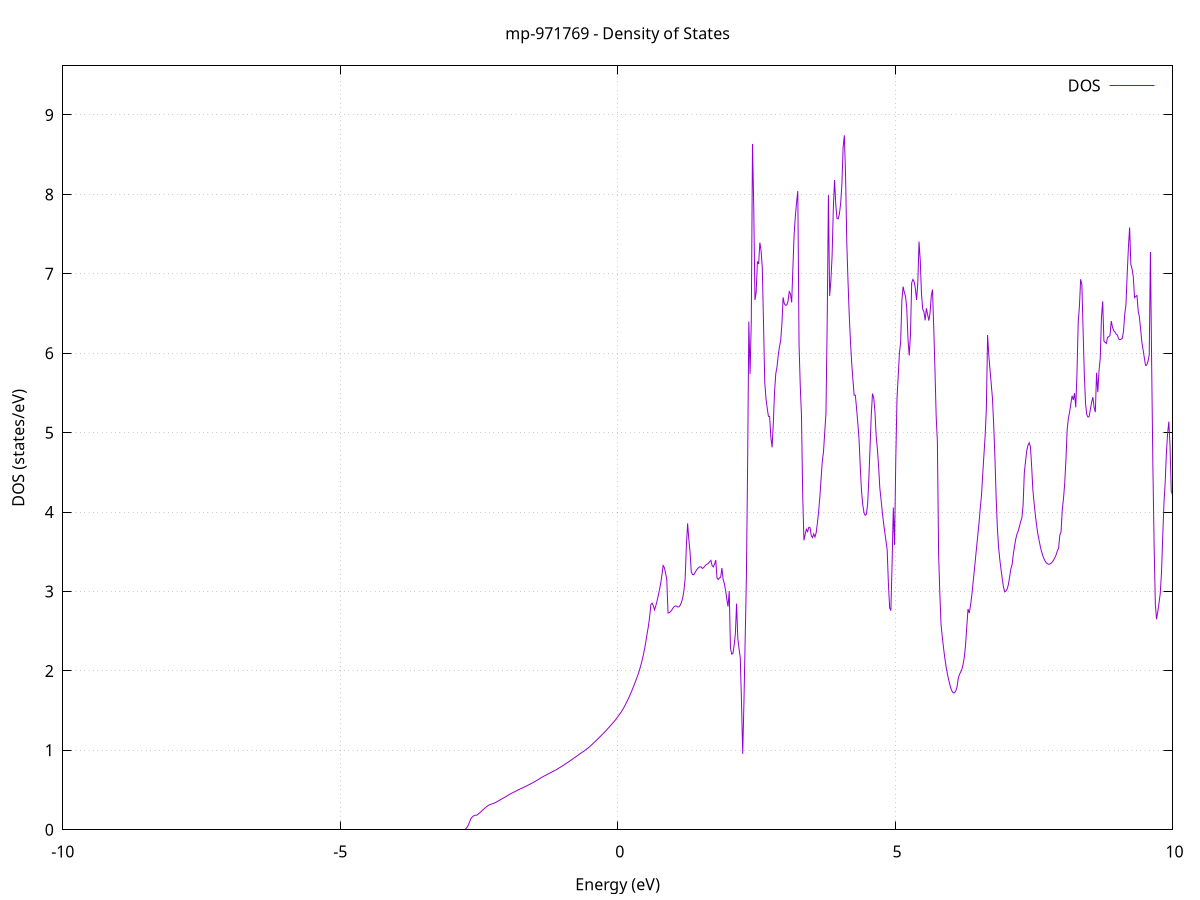 set title 'mp-971769 - Density of States'
set xlabel 'Energy (eV)'
set ylabel 'DOS (states/eV)'
set grid
set xrange [-10:10]
set yrange [0:9.618]
set xzeroaxis lt -1
set terminal png size 800,600
set output 'mp-971769_dos_gnuplot.png'
plot '-' using 1:2 with lines title 'DOS'
-24.712600 0.000000
-24.690500 0.000000
-24.668500 0.000000
-24.646400 0.000000
-24.624300 0.000000
-24.602200 0.000000
-24.580200 0.000000
-24.558100 0.000000
-24.536000 0.000000
-24.514000 0.000000
-24.491900 0.000000
-24.469800 0.000000
-24.447800 0.000000
-24.425700 0.000000
-24.403600 0.000000
-24.381600 0.000000
-24.359500 0.000000
-24.337400 0.000000
-24.315400 0.000000
-24.293300 0.000000
-24.271200 0.000000
-24.249200 0.000000
-24.227100 0.000000
-24.205000 0.000000
-24.183000 0.000000
-24.160900 0.000000
-24.138800 0.000000
-24.116800 0.000000
-24.094700 0.000000
-24.072600 0.000000
-24.050600 0.000000
-24.028500 0.000000
-24.006400 0.000000
-23.984400 0.000000
-23.962300 0.000000
-23.940200 0.000000
-23.918200 0.000000
-23.896100 0.000000
-23.874000 0.000000
-23.852000 0.000000
-23.829900 0.000000
-23.807800 0.000000
-23.785700 0.000000
-23.763700 0.000000
-23.741600 0.000000
-23.719500 0.000000
-23.697500 0.000000
-23.675400 0.000000
-23.653300 0.000000
-23.631300 0.000000
-23.609200 0.000000
-23.587100 0.000000
-23.565100 0.000000
-23.543000 0.000000
-23.520900 0.000000
-23.498900 0.000000
-23.476800 0.000000
-23.454700 0.000000
-23.432700 0.000000
-23.410600 0.000000
-23.388500 0.000000
-23.366500 0.000000
-23.344400 0.000000
-23.322300 0.000000
-23.300300 0.000000
-23.278200 0.000000
-23.256100 0.000000
-23.234100 0.000000
-23.212000 0.000000
-23.189900 0.000000
-23.167900 0.000000
-23.145800 0.000000
-23.123700 0.000000
-23.101700 0.000000
-23.079600 0.000000
-23.057500 0.000000
-23.035500 0.000000
-23.013400 0.000000
-22.991300 0.000000
-22.969200 0.000000
-22.947200 0.000000
-22.925100 0.000000
-22.903000 0.000000
-22.881000 0.000000
-22.858900 0.000000
-22.836800 0.000000
-22.814800 0.000000
-22.792700 0.000000
-22.770600 0.000000
-22.748600 0.000000
-22.726500 0.000000
-22.704400 0.036300
-22.682400 3.810300
-22.660300 20.088500
-22.638200 26.431300
-22.616200 37.421100
-22.594100 72.568400
-22.572000 47.389700
-22.550000 45.736600
-22.527900 30.414500
-22.505800 14.808900
-22.483800 16.180000
-22.461700 24.388100
-22.439600 28.371700
-22.417600 34.841700
-22.395500 37.044000
-22.373400 42.501600
-22.351400 51.500900
-22.329300 58.824800
-22.307200 58.738600
-22.285200 62.095600
-22.263100 62.239700
-22.241000 79.664000
-22.219000 89.494200
-22.196900 52.018500
-22.174800 36.129500
-22.152700 20.804800
-22.130700 1.027600
-22.108600 0.000000
-22.086500 0.000000
-22.064500 0.000000
-22.042400 0.000000
-22.020300 0.000000
-21.998300 0.000000
-21.976200 0.000000
-21.954100 0.000000
-21.932100 0.000000
-21.910000 0.000000
-21.887900 0.000000
-21.865900 0.000000
-21.843800 0.000000
-21.821700 0.000000
-21.799700 0.000000
-21.777600 0.000000
-21.755500 0.000000
-21.733500 0.000000
-21.711400 0.000000
-21.689300 0.000000
-21.667300 0.000000
-21.645200 0.000000
-21.623100 0.000000
-21.601100 0.000000
-21.579000 0.000000
-21.556900 0.000000
-21.534900 0.000000
-21.512800 0.000000
-21.490700 0.000000
-21.468700 0.000000
-21.446600 0.000000
-21.424500 0.000000
-21.402500 0.000000
-21.380400 0.000000
-21.358300 0.000000
-21.336200 0.000000
-21.314200 0.000000
-21.292100 0.000000
-21.270000 0.000000
-21.248000 0.000000
-21.225900 0.000000
-21.203800 0.000000
-21.181800 0.000000
-21.159700 0.000000
-21.137600 0.000000
-21.115600 0.000000
-21.093500 0.000000
-21.071400 0.000000
-21.049400 0.000000
-21.027300 0.000000
-21.005200 0.000000
-20.983200 0.000000
-20.961100 0.000000
-20.939000 0.000000
-20.917000 0.000000
-20.894900 0.000000
-20.872800 0.000000
-20.850800 0.000000
-20.828700 0.000000
-20.806600 0.000000
-20.784600 0.000000
-20.762500 0.000000
-20.740400 0.000000
-20.718400 0.000000
-20.696300 0.000000
-20.674200 0.000000
-20.652200 0.000000
-20.630100 0.000000
-20.608000 0.000000
-20.586000 0.000000
-20.563900 0.000000
-20.541800 0.000000
-20.519700 0.000000
-20.497700 0.000000
-20.475600 0.000000
-20.453500 0.000000
-20.431500 0.000000
-20.409400 0.000000
-20.387300 0.000000
-20.365300 0.000000
-20.343200 0.000000
-20.321100 0.000000
-20.299100 0.000000
-20.277000 0.000000
-20.254900 0.000000
-20.232900 0.000000
-20.210800 0.000000
-20.188700 0.000000
-20.166700 0.000000
-20.144600 0.000000
-20.122500 0.000000
-20.100500 0.000000
-20.078400 0.000000
-20.056300 0.000000
-20.034300 0.000000
-20.012200 0.000000
-19.990100 0.000000
-19.968100 0.000000
-19.946000 0.000000
-19.923900 0.000000
-19.901900 0.000000
-19.879800 0.000000
-19.857700 0.000000
-19.835700 0.000000
-19.813600 0.000000
-19.791500 0.000000
-19.769500 0.000000
-19.747400 0.000000
-19.725300 0.000000
-19.703200 0.000000
-19.681200 0.000000
-19.659100 0.000000
-19.637000 0.000000
-19.615000 0.000000
-19.592900 0.000000
-19.570800 0.000000
-19.548800 0.000000
-19.526700 0.000000
-19.504600 0.000000
-19.482600 0.000000
-19.460500 0.000000
-19.438400 0.000000
-19.416400 0.000000
-19.394300 0.000000
-19.372200 0.000000
-19.350200 0.000000
-19.328100 0.000000
-19.306000 0.000000
-19.284000 0.000000
-19.261900 0.000000
-19.239800 0.000000
-19.217800 0.000000
-19.195700 0.000000
-19.173600 0.000000
-19.151600 0.000000
-19.129500 0.000000
-19.107400 0.000000
-19.085400 0.000000
-19.063300 0.000000
-19.041200 0.000000
-19.019200 0.000000
-18.997100 0.000000
-18.975000 0.000000
-18.953000 0.000000
-18.930900 0.000000
-18.908800 0.000000
-18.886700 0.000000
-18.864700 0.000000
-18.842600 0.000000
-18.820500 0.000000
-18.798500 0.000000
-18.776400 0.000000
-18.754300 0.000000
-18.732300 0.000000
-18.710200 0.000000
-18.688100 0.000000
-18.666100 0.000000
-18.644000 0.000000
-18.621900 0.000000
-18.599900 0.000000
-18.577800 0.000000
-18.555700 0.000000
-18.533700 0.000000
-18.511600 0.000000
-18.489500 0.000000
-18.467500 0.000000
-18.445400 0.000000
-18.423300 0.000000
-18.401300 0.000000
-18.379200 0.000000
-18.357100 0.000000
-18.335100 0.000000
-18.313000 0.000000
-18.290900 0.000000
-18.268900 0.000000
-18.246800 0.000000
-18.224700 0.000000
-18.202700 0.000000
-18.180600 0.000000
-18.158500 0.000000
-18.136500 0.000000
-18.114400 0.000000
-18.092300 0.000000
-18.070200 0.000000
-18.048200 0.000000
-18.026100 0.000000
-18.004000 0.000000
-17.982000 0.000000
-17.959900 0.000000
-17.937800 0.000000
-17.915800 0.000000
-17.893700 0.000000
-17.871600 0.000000
-17.849600 0.000000
-17.827500 0.000000
-17.805400 0.000000
-17.783400 0.000000
-17.761300 0.000000
-17.739200 0.000000
-17.717200 0.000000
-17.695100 0.000000
-17.673000 0.000000
-17.651000 0.000000
-17.628900 0.000000
-17.606800 0.000000
-17.584800 0.000000
-17.562700 0.000000
-17.540600 0.000000
-17.518600 0.000000
-17.496500 0.000000
-17.474400 0.000000
-17.452400 0.000000
-17.430300 0.000000
-17.408200 0.000000
-17.386200 0.000000
-17.364100 0.000000
-17.342000 0.000000
-17.320000 0.000000
-17.297900 0.000000
-17.275800 0.000000
-17.253800 0.000000
-17.231700 0.000000
-17.209600 0.000000
-17.187500 0.000000
-17.165500 0.000000
-17.143400 0.000000
-17.121300 0.000000
-17.099300 0.000000
-17.077200 0.000000
-17.055100 0.000000
-17.033100 0.000000
-17.011000 0.000000
-16.988900 0.000000
-16.966900 0.000000
-16.944800 0.000000
-16.922700 0.000000
-16.900700 0.000000
-16.878600 0.000000
-16.856500 0.000000
-16.834500 0.000000
-16.812400 0.000000
-16.790300 0.000000
-16.768300 0.000000
-16.746200 0.000000
-16.724100 0.000000
-16.702100 0.000000
-16.680000 0.000000
-16.657900 0.000000
-16.635900 0.000000
-16.613800 0.000000
-16.591700 0.000000
-16.569700 0.000000
-16.547600 0.000000
-16.525500 0.000000
-16.503500 0.000000
-16.481400 0.000000
-16.459300 0.000000
-16.437300 0.000000
-16.415200 0.000000
-16.393100 0.000000
-16.371000 0.000000
-16.349000 0.000000
-16.326900 0.000000
-16.304800 0.000000
-16.282800 0.000000
-16.260700 0.000000
-16.238600 0.000000
-16.216600 0.000000
-16.194500 0.000000
-16.172400 0.000000
-16.150400 0.000000
-16.128300 0.000000
-16.106200 0.000000
-16.084200 0.000000
-16.062100 0.000000
-16.040000 0.000000
-16.018000 0.000000
-15.995900 0.000000
-15.973800 0.000000
-15.951800 0.000000
-15.929700 0.000000
-15.907600 0.000000
-15.885600 0.000000
-15.863500 0.000000
-15.841400 0.000000
-15.819400 0.000000
-15.797300 0.000000
-15.775200 0.000000
-15.753200 0.000000
-15.731100 0.000000
-15.709000 0.000000
-15.687000 0.000000
-15.664900 0.000000
-15.642800 0.000000
-15.620800 0.000000
-15.598700 0.000000
-15.576600 0.000000
-15.554500 0.000000
-15.532500 0.000000
-15.510400 0.000000
-15.488300 0.000000
-15.466300 0.000000
-15.444200 0.000000
-15.422100 0.000000
-15.400100 0.000000
-15.378000 0.000000
-15.355900 0.000000
-15.333900 0.000000
-15.311800 0.000000
-15.289700 0.000000
-15.267700 0.000000
-15.245600 0.000000
-15.223500 0.000000
-15.201500 0.000000
-15.179400 0.000000
-15.157300 0.000000
-15.135300 0.000000
-15.113200 0.000000
-15.091100 0.000000
-15.069100 0.000000
-15.047000 0.000000
-15.024900 0.000000
-15.002900 0.000000
-14.980800 0.000000
-14.958700 0.000000
-14.936700 0.000000
-14.914600 0.000000
-14.892500 0.000000
-14.870500 0.000000
-14.848400 0.000000
-14.826300 0.000000
-14.804300 0.000000
-14.782200 0.000000
-14.760100 0.000000
-14.738000 0.000000
-14.716000 0.000000
-14.693900 0.000000
-14.671800 0.000000
-14.649800 0.000000
-14.627700 0.000000
-14.605600 0.000000
-14.583600 0.000000
-14.561500 0.000000
-14.539400 0.000000
-14.517400 0.000000
-14.495300 0.000000
-14.473200 0.000000
-14.451200 0.000000
-14.429100 0.000000
-14.407000 0.000000
-14.385000 0.000000
-14.362900 0.000000
-14.340800 0.000000
-14.318800 0.000000
-14.296700 0.000000
-14.274600 0.000000
-14.252600 0.000000
-14.230500 0.000000
-14.208400 0.000000
-14.186400 0.000000
-14.164300 0.000000
-14.142200 0.000000
-14.120200 0.000000
-14.098100 0.000000
-14.076000 0.000000
-14.054000 0.000000
-14.031900 0.000000
-14.009800 0.000000
-13.987800 0.000000
-13.965700 0.000000
-13.943600 0.000000
-13.921500 0.000000
-13.899500 0.000000
-13.877400 0.000000
-13.855300 0.000000
-13.833300 0.000000
-13.811200 0.000000
-13.789100 0.000000
-13.767100 0.000000
-13.745000 0.000000
-13.722900 0.000000
-13.700900 0.000000
-13.678800 0.000000
-13.656700 0.000000
-13.634700 0.000000
-13.612600 0.000000
-13.590500 0.000000
-13.568500 0.000000
-13.546400 0.000000
-13.524300 0.000000
-13.502300 0.000000
-13.480200 0.000000
-13.458100 0.000000
-13.436100 0.000000
-13.414000 0.000000
-13.391900 0.000000
-13.369900 0.000000
-13.347800 0.000000
-13.325700 0.000000
-13.303700 0.000000
-13.281600 0.000000
-13.259500 0.000000
-13.237500 0.000000
-13.215400 0.000000
-13.193300 0.000000
-13.171300 0.000000
-13.149200 0.000000
-13.127100 0.000000
-13.105000 0.000000
-13.083000 0.000000
-13.060900 0.000000
-13.038800 0.000000
-13.016800 0.000000
-12.994700 0.000000
-12.972600 0.000000
-12.950600 0.000000
-12.928500 0.000000
-12.906400 0.000000
-12.884400 0.000000
-12.862300 0.000000
-12.840200 0.000000
-12.818200 0.000000
-12.796100 0.000000
-12.774000 0.000000
-12.752000 0.000000
-12.729900 0.000000
-12.707800 0.000000
-12.685800 0.000000
-12.663700 0.000000
-12.641600 0.000000
-12.619600 0.000000
-12.597500 0.000000
-12.575400 0.000000
-12.553400 0.000000
-12.531300 0.000000
-12.509200 0.000000
-12.487200 0.000000
-12.465100 0.000000
-12.443000 0.000000
-12.421000 0.000000
-12.398900 0.000000
-12.376800 0.000000
-12.354800 0.000000
-12.332700 0.000000
-12.310600 0.000000
-12.288500 0.000000
-12.266500 0.000000
-12.244400 0.000000
-12.222300 0.000000
-12.200300 0.000000
-12.178200 0.000000
-12.156100 0.000000
-12.134100 0.000000
-12.112000 0.000000
-12.089900 0.000000
-12.067900 0.000000
-12.045800 0.000000
-12.023700 0.000000
-12.001700 0.000000
-11.979600 0.000000
-11.957500 0.000000
-11.935500 0.000000
-11.913400 0.000000
-11.891300 0.000000
-11.869300 0.000000
-11.847200 0.000000
-11.825100 0.000000
-11.803100 0.000000
-11.781000 0.000000
-11.758900 0.000000
-11.736900 0.000000
-11.714800 0.000000
-11.692700 0.000000
-11.670700 0.000000
-11.648600 0.000000
-11.626500 0.000000
-11.604500 0.000000
-11.582400 0.000000
-11.560300 0.000000
-11.538300 0.000000
-11.516200 0.000000
-11.494100 0.000000
-11.472000 0.000000
-11.450000 0.000000
-11.427900 0.000000
-11.405800 0.000000
-11.383800 0.000000
-11.361700 0.000000
-11.339600 0.000000
-11.317600 0.000000
-11.295500 0.000000
-11.273400 0.000000
-11.251400 0.000000
-11.229300 0.000000
-11.207200 0.000000
-11.185200 0.000000
-11.163100 0.000000
-11.141000 0.000000
-11.119000 0.000000
-11.096900 0.000000
-11.074800 0.000000
-11.052800 0.000000
-11.030700 0.000000
-11.008600 0.000000
-10.986600 0.000000
-10.964500 0.000000
-10.942400 0.000000
-10.920400 0.000000
-10.898300 0.000000
-10.876200 0.000000
-10.854200 0.000000
-10.832100 0.000000
-10.810000 0.000000
-10.788000 0.000000
-10.765900 0.000000
-10.743800 0.000000
-10.721800 0.000000
-10.699700 0.000000
-10.677600 0.000000
-10.655500 0.000000
-10.633500 0.000000
-10.611400 0.000000
-10.589300 0.000000
-10.567300 0.000000
-10.545200 0.000000
-10.523100 0.000000
-10.501100 0.000000
-10.479000 0.000000
-10.456900 0.000000
-10.434900 0.000000
-10.412800 0.000000
-10.390700 0.000000
-10.368700 0.000000
-10.346600 0.000000
-10.324500 0.000000
-10.302500 0.000000
-10.280400 0.000000
-10.258300 0.000000
-10.236300 0.000000
-10.214200 0.000000
-10.192100 0.000000
-10.170100 0.000000
-10.148000 0.000000
-10.125900 0.000000
-10.103900 0.000000
-10.081800 0.000000
-10.059700 0.000000
-10.037700 0.000000
-10.015600 0.000000
-9.993500 0.000000
-9.971500 0.000000
-9.949400 0.000000
-9.927300 0.000000
-9.905300 0.000000
-9.883200 0.000000
-9.861100 0.000000
-9.839000 0.000000
-9.817000 0.000000
-9.794900 0.000000
-9.772800 0.000000
-9.750800 0.000000
-9.728700 0.000000
-9.706600 0.000000
-9.684600 0.000000
-9.662500 0.000000
-9.640400 0.000000
-9.618400 0.000000
-9.596300 0.000000
-9.574200 0.000000
-9.552200 0.000000
-9.530100 0.000000
-9.508000 0.000000
-9.486000 0.000000
-9.463900 0.000000
-9.441800 0.000000
-9.419800 0.000000
-9.397700 0.000000
-9.375600 0.000000
-9.353600 0.000000
-9.331500 0.000000
-9.309400 0.000000
-9.287400 0.000000
-9.265300 0.000000
-9.243200 0.000000
-9.221200 0.000000
-9.199100 0.000000
-9.177000 0.000000
-9.155000 0.000000
-9.132900 0.000000
-9.110800 0.000000
-9.088800 0.000000
-9.066700 0.000000
-9.044600 0.000000
-9.022500 0.000000
-9.000500 0.000000
-8.978400 0.000000
-8.956300 0.000000
-8.934300 0.000000
-8.912200 0.000000
-8.890100 0.000000
-8.868100 0.000000
-8.846000 0.000000
-8.823900 0.000000
-8.801900 0.000000
-8.779800 0.000000
-8.757700 0.000000
-8.735700 0.000000
-8.713600 0.000000
-8.691500 0.000000
-8.669500 0.000000
-8.647400 0.000000
-8.625300 0.000000
-8.603300 0.000000
-8.581200 0.000000
-8.559100 0.000000
-8.537100 0.000000
-8.515000 0.000000
-8.492900 0.000000
-8.470900 0.000000
-8.448800 0.000000
-8.426700 0.000000
-8.404700 0.000000
-8.382600 0.000000
-8.360500 0.000000
-8.338500 0.000000
-8.316400 0.000000
-8.294300 0.000000
-8.272300 0.000000
-8.250200 0.000000
-8.228100 0.000000
-8.206000 0.000000
-8.184000 0.000000
-8.161900 0.000000
-8.139800 0.000000
-8.117800 0.000000
-8.095700 0.000000
-8.073600 0.000000
-8.051600 0.000000
-8.029500 0.000000
-8.007400 0.000000
-7.985400 0.000000
-7.963300 0.000000
-7.941200 0.000000
-7.919200 0.000000
-7.897100 0.000000
-7.875000 0.000000
-7.853000 0.000000
-7.830900 0.000000
-7.808800 0.000000
-7.786800 0.000000
-7.764700 0.000000
-7.742600 0.000000
-7.720600 0.000000
-7.698500 0.000000
-7.676400 0.000000
-7.654400 0.000000
-7.632300 0.000000
-7.610200 0.000000
-7.588200 0.000000
-7.566100 0.000000
-7.544000 0.000000
-7.522000 0.000000
-7.499900 0.000000
-7.477800 0.000000
-7.455800 0.000000
-7.433700 0.000000
-7.411600 0.000000
-7.389600 0.000000
-7.367500 0.000000
-7.345400 0.000000
-7.323300 0.000000
-7.301300 0.000000
-7.279200 0.000000
-7.257100 0.000000
-7.235100 0.000000
-7.213000 0.000000
-7.190900 0.000000
-7.168900 0.000000
-7.146800 0.000000
-7.124700 0.000000
-7.102700 0.000000
-7.080600 0.000000
-7.058500 0.000000
-7.036500 0.000000
-7.014400 0.000000
-6.992300 0.000000
-6.970300 0.000000
-6.948200 0.000000
-6.926100 0.000000
-6.904100 0.000000
-6.882000 0.000000
-6.859900 0.000000
-6.837900 0.000000
-6.815800 0.000000
-6.793700 0.000000
-6.771700 0.000000
-6.749600 0.000000
-6.727500 0.000000
-6.705500 0.000000
-6.683400 0.000000
-6.661300 0.000000
-6.639300 0.000000
-6.617200 0.000000
-6.595100 0.000000
-6.573100 0.000000
-6.551000 0.000000
-6.528900 0.000000
-6.506800 0.000000
-6.484800 0.000000
-6.462700 0.000000
-6.440600 0.000000
-6.418600 0.000000
-6.396500 0.000000
-6.374400 0.000000
-6.352400 0.000000
-6.330300 0.000000
-6.308200 0.000000
-6.286200 0.000000
-6.264100 0.000000
-6.242000 0.000000
-6.220000 0.000000
-6.197900 0.000000
-6.175800 0.000000
-6.153800 0.000000
-6.131700 0.000000
-6.109600 0.000000
-6.087600 0.000000
-6.065500 0.000000
-6.043400 0.000000
-6.021400 0.000000
-5.999300 0.000000
-5.977200 0.000000
-5.955200 0.000000
-5.933100 0.000000
-5.911000 0.000000
-5.889000 0.000000
-5.866900 0.000000
-5.844800 0.000000
-5.822800 0.000000
-5.800700 0.000000
-5.778600 0.000000
-5.756600 0.000000
-5.734500 0.000000
-5.712400 0.000000
-5.690300 0.000000
-5.668300 0.000000
-5.646200 0.000000
-5.624100 0.000000
-5.602100 0.000000
-5.580000 0.000000
-5.557900 0.000000
-5.535900 0.000000
-5.513800 0.000000
-5.491700 0.000000
-5.469700 0.000000
-5.447600 0.000000
-5.425500 0.000000
-5.403500 0.000000
-5.381400 0.000000
-5.359300 0.000000
-5.337300 0.000000
-5.315200 0.000000
-5.293100 0.000000
-5.271100 0.000000
-5.249000 0.000000
-5.226900 0.000000
-5.204900 0.000000
-5.182800 0.000000
-5.160700 0.000000
-5.138700 0.000000
-5.116600 0.000000
-5.094500 0.000000
-5.072500 0.000000
-5.050400 0.000000
-5.028300 0.000000
-5.006300 0.000000
-4.984200 0.000000
-4.962100 0.000000
-4.940100 0.000000
-4.918000 0.000000
-4.895900 0.000000
-4.873800 0.000000
-4.851800 0.000000
-4.829700 0.000000
-4.807600 0.000000
-4.785600 0.000000
-4.763500 0.000000
-4.741400 0.000000
-4.719400 0.000000
-4.697300 0.000000
-4.675200 0.000000
-4.653200 0.000000
-4.631100 0.000000
-4.609000 0.000000
-4.587000 0.000000
-4.564900 0.000000
-4.542800 0.000000
-4.520800 0.000000
-4.498700 0.000000
-4.476600 0.000000
-4.454600 0.000000
-4.432500 0.000000
-4.410400 0.000000
-4.388400 0.000000
-4.366300 0.000000
-4.344200 0.000000
-4.322200 0.000000
-4.300100 0.000000
-4.278000 0.000000
-4.256000 0.000000
-4.233900 0.000000
-4.211800 0.000000
-4.189800 0.000000
-4.167700 0.000000
-4.145600 0.000000
-4.123600 0.000000
-4.101500 0.000000
-4.079400 0.000000
-4.057300 0.000000
-4.035300 0.000000
-4.013200 0.000000
-3.991100 0.000000
-3.969100 0.000000
-3.947000 0.000000
-3.924900 0.000000
-3.902900 0.000000
-3.880800 0.000000
-3.858700 0.000000
-3.836700 0.000000
-3.814600 0.000000
-3.792500 0.000000
-3.770500 0.000000
-3.748400 0.000000
-3.726300 0.000000
-3.704300 0.000000
-3.682200 0.000000
-3.660100 0.000000
-3.638100 0.000000
-3.616000 0.000000
-3.593900 0.000000
-3.571900 0.000000
-3.549800 0.000000
-3.527700 0.000000
-3.505700 0.000000
-3.483600 0.000000
-3.461500 0.000000
-3.439500 0.000000
-3.417400 0.000000
-3.395300 0.000000
-3.373300 0.000000
-3.351200 0.000000
-3.329100 0.000000
-3.307100 0.000000
-3.285000 0.000000
-3.262900 0.000000
-3.240800 0.000000
-3.218800 0.000000
-3.196700 0.000000
-3.174600 0.000000
-3.152600 0.000000
-3.130500 0.000000
-3.108400 0.000000
-3.086400 0.000000
-3.064300 0.000000
-3.042200 0.000000
-3.020200 0.000000
-2.998100 0.000000
-2.976000 0.000000
-2.954000 0.000000
-2.931900 0.000000
-2.909800 0.000000
-2.887800 0.000000
-2.865700 0.000000
-2.843600 0.000000
-2.821600 0.000000
-2.799500 0.000000
-2.777400 0.000000
-2.755400 0.002900
-2.733300 0.014300
-2.711200 0.034300
-2.689200 0.062800
-2.667100 0.099900
-2.645000 0.140800
-2.623000 0.159100
-2.600900 0.172300
-2.578800 0.180600
-2.556800 0.183900
-2.534700 0.185000
-2.512600 0.197900
-2.490600 0.211100
-2.468500 0.224600
-2.446400 0.238400
-2.424300 0.252400
-2.402300 0.266800
-2.380200 0.280500
-2.358100 0.292900
-2.336100 0.304000
-2.314000 0.313100
-2.291900 0.319800
-2.269900 0.325000
-2.247800 0.330000
-2.225700 0.334900
-2.203700 0.341800
-2.181600 0.350300
-2.159500 0.359200
-2.137500 0.368100
-2.115400 0.377100
-2.093300 0.386000
-2.071300 0.395000
-2.049200 0.404000
-2.027100 0.413000
-2.005100 0.422000
-1.983000 0.431000
-1.960900 0.440300
-1.938900 0.449800
-1.916800 0.457900
-1.894700 0.465600
-1.872700 0.473400
-1.850600 0.481100
-1.828500 0.489000
-1.806500 0.497300
-1.784400 0.505200
-1.762300 0.512700
-1.740300 0.519700
-1.718200 0.526200
-1.696100 0.533500
-1.674100 0.541000
-1.652000 0.548600
-1.629900 0.556400
-1.607800 0.564300
-1.585800 0.572100
-1.563700 0.580000
-1.541600 0.587900
-1.519600 0.596600
-1.497500 0.605500
-1.475400 0.614300
-1.453400 0.623300
-1.431300 0.632500
-1.409200 0.641700
-1.387200 0.651100
-1.365100 0.660500
-1.343000 0.669400
-1.321000 0.677900
-1.298900 0.685900
-1.276800 0.693800
-1.254800 0.701800
-1.232700 0.710100
-1.210600 0.718700
-1.188600 0.727100
-1.166500 0.735000
-1.144400 0.742800
-1.122400 0.750500
-1.100300 0.758200
-1.078200 0.768300
-1.056200 0.777700
-1.034100 0.787200
-1.012000 0.796800
-0.990000 0.806600
-0.967900 0.816500
-0.945800 0.826500
-0.923800 0.836800
-0.901700 0.847100
-0.879600 0.857500
-0.857600 0.868100
-0.835500 0.878800
-0.813400 0.889600
-0.791300 0.900400
-0.769300 0.911400
-0.747200 0.922300
-0.725100 0.933300
-0.703100 0.944300
-0.681000 0.955400
-0.658900 0.966000
-0.636900 0.976700
-0.614800 0.987400
-0.592700 0.998300
-0.570700 1.009700
-0.548600 1.021500
-0.526500 1.033900
-0.504500 1.047000
-0.482400 1.060700
-0.460300 1.074800
-0.438300 1.089400
-0.416200 1.104300
-0.394100 1.119000
-0.372100 1.133800
-0.350000 1.148800
-0.327900 1.164000
-0.305900 1.179400
-0.283800 1.194900
-0.261700 1.210600
-0.239700 1.226500
-0.217600 1.242800
-0.195500 1.259400
-0.173500 1.276400
-0.151400 1.293500
-0.129300 1.310800
-0.107300 1.328200
-0.085200 1.345800
-0.063100 1.363600
-0.041100 1.381600
-0.019000 1.402400
0.003100 1.423400
0.025200 1.444900
0.047200 1.466500
0.069300 1.489100
0.091400 1.513500
0.113400 1.540400
0.135500 1.569700
0.157600 1.600900
0.179600 1.631800
0.201700 1.663700
0.223800 1.698000
0.245800 1.734200
0.267900 1.771600
0.290000 1.810300
0.312000 1.849900
0.334100 1.890600
0.356200 1.932400
0.378200 1.977900
0.400300 2.028000
0.422400 2.082300
0.444400 2.143000
0.466500 2.211000
0.488600 2.289200
0.510600 2.377500
0.532700 2.475100
0.554800 2.565400
0.576800 2.681200
0.598900 2.836200
0.621000 2.853300
0.643000 2.820700
0.665100 2.768900
0.687200 2.818800
0.709200 2.877600
0.731300 2.946300
0.753400 3.019300
0.775400 3.099900
0.797500 3.204000
0.819600 3.327600
0.841700 3.301300
0.863700 3.232000
0.885800 3.148700
0.907900 2.729500
0.929900 2.734200
0.952000 2.746400
0.974100 2.765100
0.996100 2.790000
1.018200 2.809700
1.040300 2.817800
1.062300 2.815600
1.084400 2.805600
1.106500 2.807000
1.128500 2.827900
1.150600 2.865500
1.172700 2.921800
1.194700 3.011500
1.216800 3.164800
1.238900 3.576200
1.260900 3.857900
1.283000 3.655400
1.305100 3.498800
1.327100 3.247100
1.349200 3.213100
1.371300 3.210700
1.393300 3.236500
1.415400 3.263200
1.437500 3.285100
1.459500 3.300800
1.481600 3.310300
1.503700 3.311100
1.525700 3.290400
1.547800 3.299400
1.569900 3.318800
1.591900 3.335100
1.614000 3.344800
1.636100 3.354200
1.658200 3.375200
1.680200 3.392300
1.702300 3.326100
1.724400 3.310100
1.746400 3.344700
1.768500 3.395000
1.790600 3.169800
1.812600 3.150800
1.834700 3.169800
1.856800 3.180400
1.878800 3.295200
1.900900 3.150300
1.923000 3.100600
1.945000 3.015100
1.967100 2.903200
1.989200 2.810800
2.011200 3.006200
2.033300 2.289900
2.055400 2.211200
2.077400 2.220100
2.099500 2.322700
2.121600 2.467600
2.143600 2.847700
2.165700 2.410400
2.187800 2.278700
2.209800 2.167500
2.231900 1.617600
2.254000 0.956900
2.276000 1.595100
2.298100 2.385600
2.320200 3.168600
2.342200 4.577000
2.364300 6.399300
2.386400 5.739100
2.408400 6.395100
2.430500 8.635000
2.452600 7.849400
2.474600 6.670400
2.496700 6.767900
2.518800 7.155500
2.540900 7.123300
2.562900 7.392700
2.585000 7.292000
2.607100 7.075100
2.629100 6.370800
2.651200 5.636100
2.673300 5.429500
2.695300 5.311600
2.717400 5.205800
2.739500 5.202000
2.761500 4.940200
2.783600 4.815400
2.805700 5.119800
2.827700 5.511600
2.849800 5.741200
2.871900 5.826200
2.893900 5.972800
2.916000 6.078700
2.938100 6.158300
2.960100 6.365300
2.982200 6.703500
3.004300 6.622900
3.026300 6.603700
3.048400 6.608200
3.070500 6.655300
3.092500 6.776100
3.114600 6.746700
3.136700 6.640300
3.158700 7.080100
3.180800 7.495400
3.202900 7.726900
3.224900 7.898500
3.247000 8.042000
3.269100 6.117200
3.291100 5.592500
3.313200 5.213800
3.335300 4.214200
3.357400 3.644200
3.379400 3.718800
3.401500 3.783800
3.423600 3.754300
3.445600 3.808600
3.467700 3.802500
3.489800 3.701400
3.511800 3.679600
3.533900 3.724600
3.556000 3.685200
3.578000 3.740400
3.600100 3.861400
3.622200 4.004500
3.644200 4.187300
3.666300 4.418000
3.688400 4.640900
3.710400 4.761000
3.732500 5.006800
3.754600 5.246500
3.776600 6.393200
3.798700 7.990900
3.820800 6.721200
3.842800 6.909700
3.864900 7.222500
3.887000 7.820500
3.909000 8.180400
3.931100 7.875200
3.953200 7.694900
3.975200 7.692800
3.997300 7.756400
4.019400 7.887300
4.041400 8.122400
4.063500 8.588700
4.085600 8.743500
4.107600 8.243200
4.129700 7.392200
4.151800 6.907300
4.173900 6.483600
4.195900 6.151000
4.218000 5.877300
4.240100 5.669200
4.262100 5.472100
4.284200 5.471600
4.306300 5.302800
4.328300 5.122300
4.350400 4.921600
4.372500 4.574900
4.394500 4.272700
4.416600 4.098500
4.438700 3.994800
4.460700 3.959800
4.482800 3.972800
4.504900 4.096500
4.526900 4.413000
4.549000 4.814800
4.571100 5.224500
4.593100 5.491700
4.615200 5.439900
4.637300 5.262800
4.659300 4.954700
4.681400 4.795800
4.703500 4.575200
4.725500 4.300700
4.747600 4.156200
4.769700 3.999800
4.791700 3.868700
4.813800 3.749900
4.835900 3.639700
4.857900 3.521900
4.880000 3.096800
4.902100 2.792500
4.924100 2.760800
4.946200 3.348100
4.968300 4.057400
4.990400 3.586900
5.012400 4.642500
5.034500 5.424500
5.056600 5.715500
5.078600 6.001000
5.100700 6.141100
5.122800 6.667200
5.144800 6.839100
5.166900 6.766700
5.189000 6.712000
5.211000 6.563800
5.233100 6.176900
5.255200 5.971100
5.277200 6.228400
5.299300 6.885800
5.321400 6.929200
5.343400 6.901100
5.365500 6.815300
5.387600 6.671200
5.409600 6.884000
5.431700 7.405400
5.453800 7.167400
5.475800 6.751900
5.497900 6.556300
5.520000 6.521500
5.542000 6.414300
5.564100 6.565700
5.586200 6.489600
5.608200 6.410800
5.630300 6.506900
5.652400 6.721500
5.674400 6.801200
5.696500 6.332400
5.718600 5.800600
5.740600 5.209200
5.762700 4.885400
5.784800 3.467700
5.806900 2.970700
5.828900 2.580700
5.851000 2.427700
5.873100 2.291600
5.895100 2.170900
5.917200 2.063400
5.939300 1.976200
5.961300 1.901900
5.983400 1.837200
6.005500 1.781300
6.027500 1.742800
6.049600 1.723400
6.071700 1.725400
6.093700 1.748900
6.115800 1.795600
6.137900 1.903700
6.159900 1.956200
6.182000 1.983900
6.204100 2.020300
6.226100 2.085100
6.248200 2.174100
6.270300 2.324100
6.292300 2.555200
6.314400 2.779500
6.336500 2.728800
6.358500 2.817900
6.380600 2.938000
6.402700 3.088500
6.424700 3.243200
6.446800 3.396500
6.468900 3.554500
6.490900 3.708300
6.513000 3.864600
6.535100 4.049300
6.557100 4.204000
6.579200 4.470200
6.601300 4.716100
6.623400 4.960200
6.645400 5.305100
6.667500 6.229200
6.689600 5.970300
6.711600 5.786700
6.733700 5.608100
6.755800 5.427400
6.777800 5.086700
6.799900 4.686600
6.822000 4.178500
6.844000 3.798800
6.866100 3.553000
6.888200 3.399400
6.910200 3.272400
6.932300 3.158200
6.954400 3.055100
6.976400 2.995500
6.998500 3.006400
7.020600 3.032300
7.042600 3.088300
7.064700 3.185500
7.086800 3.284300
7.108800 3.337600
7.130900 3.466000
7.153000 3.571500
7.175000 3.658500
7.197100 3.723700
7.219200 3.760700
7.241200 3.819000
7.263300 3.877900
7.285400 3.926800
7.307400 4.086200
7.329500 4.498300
7.351600 4.640000
7.373600 4.776200
7.395700 4.841000
7.417800 4.871900
7.439900 4.822000
7.461900 4.570300
7.484000 4.274500
7.506100 4.111900
7.528100 3.961600
7.550200 3.838400
7.572300 3.729100
7.594300 3.648300
7.616400 3.572200
7.638500 3.506000
7.660500 3.454000
7.682600 3.413800
7.704700 3.381500
7.726700 3.360100
7.748800 3.347700
7.770900 3.342800
7.792900 3.347000
7.815000 3.357200
7.837100 3.374800
7.859100 3.398600
7.881200 3.428500
7.903300 3.463400
7.925300 3.511200
7.947400 3.548900
7.969500 3.710200
7.991500 3.749600
8.013600 4.031800
8.035700 4.170600
8.057700 4.363600
8.079800 4.664800
8.101900 5.042000
8.123900 5.180400
8.146000 5.262800
8.168100 5.363800
8.190100 5.463800
8.212200 5.412300
8.234300 5.497600
8.256400 5.318000
8.278400 5.739600
8.300500 6.389400
8.322600 6.590800
8.344600 6.932000
8.366700 6.861500
8.388800 6.281900
8.410800 5.732000
8.432900 5.364700
8.455000 5.226200
8.477000 5.195600
8.499100 5.205600
8.521200 5.298800
8.543200 5.384700
8.565300 5.447500
8.587400 5.316700
8.609400 5.259000
8.631500 5.753000
8.653600 5.509700
8.675600 5.778000
8.697700 5.934800
8.719800 6.453900
8.741800 6.653200
8.763900 6.153400
8.786000 6.136500
8.808000 6.123000
8.830100 6.202800
8.852200 6.206800
8.874200 6.225400
8.896300 6.405600
8.918400 6.329400
8.940400 6.285100
8.962500 6.269400
8.984600 6.240400
9.006600 6.229600
9.028700 6.180000
9.050800 6.170300
9.072900 6.176900
9.094900 6.186600
9.117000 6.275000
9.139100 6.489100
9.161100 6.612400
9.183200 6.993400
9.205300 7.328000
9.227300 7.584300
9.249400 7.117600
9.271500 7.058800
9.293500 6.961300
9.315600 6.700200
9.337700 6.715000
9.359700 6.728000
9.381800 6.530100
9.403900 6.452700
9.425900 6.300900
9.448000 6.139100
9.470100 6.043600
9.492100 5.942200
9.514200 5.847400
9.536300 5.850100
9.558300 5.899000
9.580400 5.978400
9.602500 7.274100
9.624500 5.854100
9.646600 4.576800
9.668700 3.578400
9.690700 2.836800
9.712800 2.650300
9.734900 2.745600
9.756900 2.853700
9.779000 2.975300
9.801100 3.226900
9.823100 3.672900
9.845200 4.100800
9.867300 4.359600
9.889400 4.731500
9.911400 4.984600
9.933500 5.138500
9.955600 4.830900
9.977600 4.259700
9.999700 4.221900
10.021800 4.324200
10.043800 4.492600
10.065900 5.596100
10.088000 5.698300
10.110000 6.171400
10.132100 5.827200
10.154200 5.081700
10.176200 4.003200
10.198300 2.713500
10.220400 1.280700
10.242400 0.282400
10.264500 0.192600
10.286600 0.219100
10.308600 0.253400
10.330700 0.296500
10.352800 0.365800
10.374800 0.455800
10.396900 0.749900
10.419000 1.007500
10.441000 1.215600
10.463100 1.448600
10.485200 1.691700
10.507200 1.964200
10.529300 2.267900
10.551400 2.579100
10.573400 2.805400
10.595500 2.972000
10.617600 3.057400
10.639600 3.140800
10.661700 3.271900
10.683800 3.409100
10.705900 3.554800
10.727900 3.719300
10.750000 3.918100
10.772100 4.609500
10.794100 4.324000
10.816200 4.295000
10.838300 4.177000
10.860300 3.927900
10.882400 3.693400
10.904500 3.586000
10.926500 3.470300
10.948600 3.438900
10.970700 3.386200
10.992700 3.335500
11.014800 3.301200
11.036900 3.226800
11.058900 3.246000
11.081000 3.416200
11.103100 3.790200
11.125100 4.148600
11.147200 3.795700
11.169300 3.876400
11.191300 3.951300
11.213400 3.786200
11.235500 3.577900
11.257500 3.397800
11.279600 3.216900
11.301700 3.223200
11.323700 3.207100
11.345800 3.184500
11.367900 3.162200
11.389900 3.069100
11.412000 2.988000
11.434100 2.980400
11.456100 2.973400
11.478200 2.961600
11.500300 3.001800
11.522400 2.931400
11.544400 2.849600
11.566500 2.758500
11.588600 2.623900
11.610600 2.600300
11.632700 2.588600
11.654800 2.571700
11.676800 2.556600
11.698900 2.535400
11.721000 2.506900
11.743000 2.471000
11.765100 2.409600
11.787200 2.370500
11.809200 2.334100
11.831300 2.318300
11.853400 2.305800
11.875400 2.294800
11.897500 2.285500
11.919600 2.277400
11.941600 2.271600
11.963700 2.277200
11.985800 2.304800
12.007800 2.314100
12.029900 2.281800
12.052000 2.256300
12.074000 2.236800
12.096100 2.218400
12.118200 2.200600
12.140200 2.183200
12.162300 2.166500
12.184400 2.151100
12.206400 2.137400
12.228500 2.127700
12.250600 2.122900
12.272600 2.122800
12.294700 2.123100
12.316800 2.127100
12.338800 2.131600
12.360900 2.136100
12.383000 2.147300
12.405100 2.165100
12.427100 2.184300
12.449200 2.232000
12.471300 2.227500
12.493300 2.220100
12.515400 2.208700
12.537500 2.258000
12.559500 2.236200
12.581600 2.220000
12.603700 2.125900
12.625700 2.174100
12.647800 2.225200
12.669900 2.280900
12.691900 2.349000
12.714000 2.430000
12.736100 2.512300
12.758100 2.626300
12.780200 2.903000
12.802300 3.378100
12.824300 3.813500
12.846400 3.923000
12.868500 4.090100
12.890500 4.142700
12.912600 4.152800
12.934700 4.140900
12.956700 4.102300
12.978800 4.006500
13.000900 3.848200
13.022900 3.769200
13.045000 3.756100
13.067100 3.745000
13.089100 3.737800
13.111200 3.731900
13.133300 3.720000
13.155300 3.692900
13.177400 3.675100
13.199500 3.635600
13.221600 3.711300
13.243600 3.931600
13.265700 3.838700
13.287800 3.615300
13.309800 3.514200
13.331900 3.400100
13.354000 3.297500
13.376000 3.203400
13.398100 3.116200
13.420200 3.037100
13.442200 2.978700
13.464300 2.929900
13.486400 3.091600
13.508400 2.816700
13.530500 2.864700
13.552600 2.988800
13.574600 3.164000
13.596700 3.207200
13.618800 3.111700
13.640800 3.012000
13.662900 2.962700
13.685000 2.965200
13.707000 2.984600
13.729100 3.013200
13.751200 3.036100
13.773200 3.053400
13.795300 3.069800
13.817400 3.086500
13.839400 3.112000
13.861500 3.130200
13.883600 3.125600
13.905600 3.139600
13.927700 3.160600
13.949800 3.215700
13.971800 3.249800
13.993900 3.267200
14.016000 3.303900
14.038100 3.342800
14.060100 3.380800
14.082200 3.420400
14.104300 3.461500
14.126300 3.503700
14.148400 3.544300
14.170500 3.586100
14.192500 3.633900
14.214600 3.679100
14.236700 3.709000
14.258700 3.744000
14.280800 3.801800
14.302900 3.816600
14.324900 3.894100
14.347000 4.057000
14.369100 4.353900
14.391100 4.614700
14.413200 4.580100
14.435300 4.382000
14.457300 4.279000
14.479400 4.332100
14.501500 4.395300
14.523500 4.478300
14.545600 4.610400
14.567700 4.850100
14.589700 5.009500
14.611800 5.136500
14.633900 5.267500
14.655900 5.411100
14.678000 5.532500
14.700100 5.492600
14.722100 5.083800
14.744200 5.083900
14.766300 5.130700
14.788300 5.223100
14.810400 5.291500
14.832500 5.278500
14.854600 5.467400
14.876600 5.454500
14.898700 5.400300
14.920800 5.256000
14.942800 5.122000
14.964900 5.053100
14.987000 5.129400
15.009000 5.017500
15.031100 4.920800
15.053200 4.906700
15.075200 4.936200
15.097300 4.855800
15.119400 4.809200
15.141400 4.894000
15.163500 4.992400
15.185600 4.963700
15.207600 4.985900
15.229700 5.421800
15.251800 5.321700
15.273800 5.373500
15.295900 5.688700
15.318000 6.273400
15.340000 6.504100
15.362100 7.032100
15.384200 7.888800
15.406200 8.575800
15.428300 8.169200
15.450400 7.618500
15.472400 6.872800
15.494500 6.208700
15.516600 5.782200
15.538600 5.380700
15.560700 5.023600
15.582800 4.683400
15.604800 4.483100
15.626900 4.248100
15.649000 4.090800
15.671100 4.087700
15.693100 4.068800
15.715200 4.316000
15.737300 4.556900
15.759300 4.950500
15.781400 5.207100
15.803500 5.160700
15.825500 4.998500
15.847600 4.762500
15.869700 4.542500
15.891700 4.484600
15.913800 4.417400
15.935900 4.334900
15.957900 4.257500
15.980000 4.395000
16.002100 3.828700
16.024100 3.762200
16.046200 3.702500
16.068300 3.659600
16.090300 3.618700
16.112400 3.569300
16.134500 3.575200
16.156500 3.704000
16.178600 3.818600
16.200700 3.792000
16.222700 3.847100
16.244800 3.931700
16.266900 3.967400
16.288900 4.008400
16.311000 4.011800
16.333100 4.127800
16.355100 4.198500
16.377200 3.983400
16.399300 3.861200
16.421300 3.734400
16.443400 3.593600
16.465500 3.445300
16.487600 3.451800
16.509600 3.087900
16.531700 3.293100
16.553800 3.245400
16.575800 3.100700
16.597900 2.607400
16.620000 2.473800
16.642000 2.411100
16.664100 2.416500
16.686200 2.485900
16.708200 2.586200
16.730300 2.754100
16.752400 2.869600
16.774400 3.050400
16.796500 3.233300
16.818600 3.318900
16.840600 3.296900
16.862700 2.893600
16.884800 2.487400
16.906800 2.208300
16.928900 2.098600
16.951000 2.067200
16.973000 2.161200
16.995100 1.997200
17.017200 1.840000
17.039200 1.686400
17.061300 1.533200
17.083400 1.352800
17.105400 1.137000
17.127500 0.936500
17.149600 0.751300
17.171600 0.582100
17.193700 0.436900
17.215800 0.318000
17.237800 0.223700
17.259900 0.156400
17.282000 0.109100
17.304100 0.075800
17.326100 0.048700
17.348200 0.027600
17.370300 0.012400
17.392300 0.003300
17.414400 0.000000
17.436500 0.000000
17.458500 0.000000
17.480600 0.000000
17.502700 0.000000
17.524700 0.000000
17.546800 0.000000
17.568900 0.000000
17.590900 0.000000
17.613000 0.000000
17.635100 0.000000
17.657100 0.000000
17.679200 0.000000
17.701300 0.000000
17.723300 0.000000
17.745400 0.000000
17.767500 0.000000
17.789500 0.000000
17.811600 0.000000
17.833700 0.000000
17.855700 0.000000
17.877800 0.000000
17.899900 0.000000
17.921900 0.000000
17.944000 0.000000
17.966100 0.000000
17.988100 0.000000
18.010200 0.000000
18.032300 0.000000
18.054300 0.000000
18.076400 0.000000
18.098500 0.000000
18.120600 0.000000
18.142600 0.000000
18.164700 0.000000
18.186800 0.000000
18.208800 0.000000
18.230900 0.000000
18.253000 0.000000
18.275000 0.000000
18.297100 0.000000
18.319200 0.000000
18.341200 0.000000
18.363300 0.000000
18.385400 0.000000
18.407400 0.000000
18.429500 0.000000
18.451600 0.000000
18.473600 0.000000
18.495700 0.000000
18.517800 0.000000
18.539800 0.000000
18.561900 0.000000
18.584000 0.000000
18.606000 0.000000
18.628100 0.000000
18.650200 0.000000
18.672200 0.000000
18.694300 0.000000
18.716400 0.000000
18.738400 0.000000
18.760500 0.000000
18.782600 0.000000
18.804600 0.000000
18.826700 0.000000
18.848800 0.000000
18.870800 0.000000
18.892900 0.000000
18.915000 0.000000
18.937100 0.000000
18.959100 0.000000
18.981200 0.000000
19.003300 0.000000
19.025300 0.000000
19.047400 0.000000
19.069500 0.000000
19.091500 0.000000
19.113600 0.000000
19.135700 0.000000
19.157700 0.000000
19.179800 0.000000
19.201900 0.000000
19.223900 0.000000
19.246000 0.000000
19.268100 0.000000
19.290100 0.000000
19.312200 0.000000
19.334300 0.000000
19.356300 0.000000
19.378400 0.000000
19.400500 0.000000
19.422500 0.000000
e
